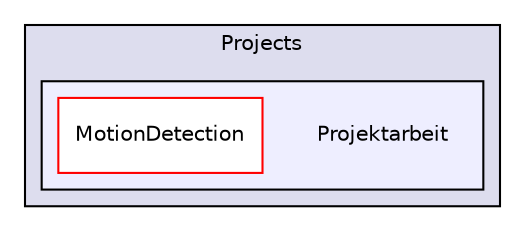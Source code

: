 digraph "C:/Users/tobia_000/Documents/Visual Studio 2013/Projects/Projektarbeit" {
  compound=true
  node [ fontsize="10", fontname="Helvetica"];
  edge [ labelfontsize="10", labelfontname="Helvetica"];
  subgraph clusterdir_04bb2f70ffe655c55e17e1c15c763378 {
    graph [ bgcolor="#ddddee", pencolor="black", label="Projects" fontname="Helvetica", fontsize="10", URL="dir_04bb2f70ffe655c55e17e1c15c763378.html"]
  subgraph clusterdir_1dde56bb14f4345fec6b683c88cb2db2 {
    graph [ bgcolor="#eeeeff", pencolor="black", label="" URL="dir_1dde56bb14f4345fec6b683c88cb2db2.html"];
    dir_1dde56bb14f4345fec6b683c88cb2db2 [shape=plaintext label="Projektarbeit"];
    dir_b7530e34bdad7b0328585c63d7e92123 [shape=box label="MotionDetection" color="red" fillcolor="white" style="filled" URL="dir_b7530e34bdad7b0328585c63d7e92123.html"];
  }
  }
}
